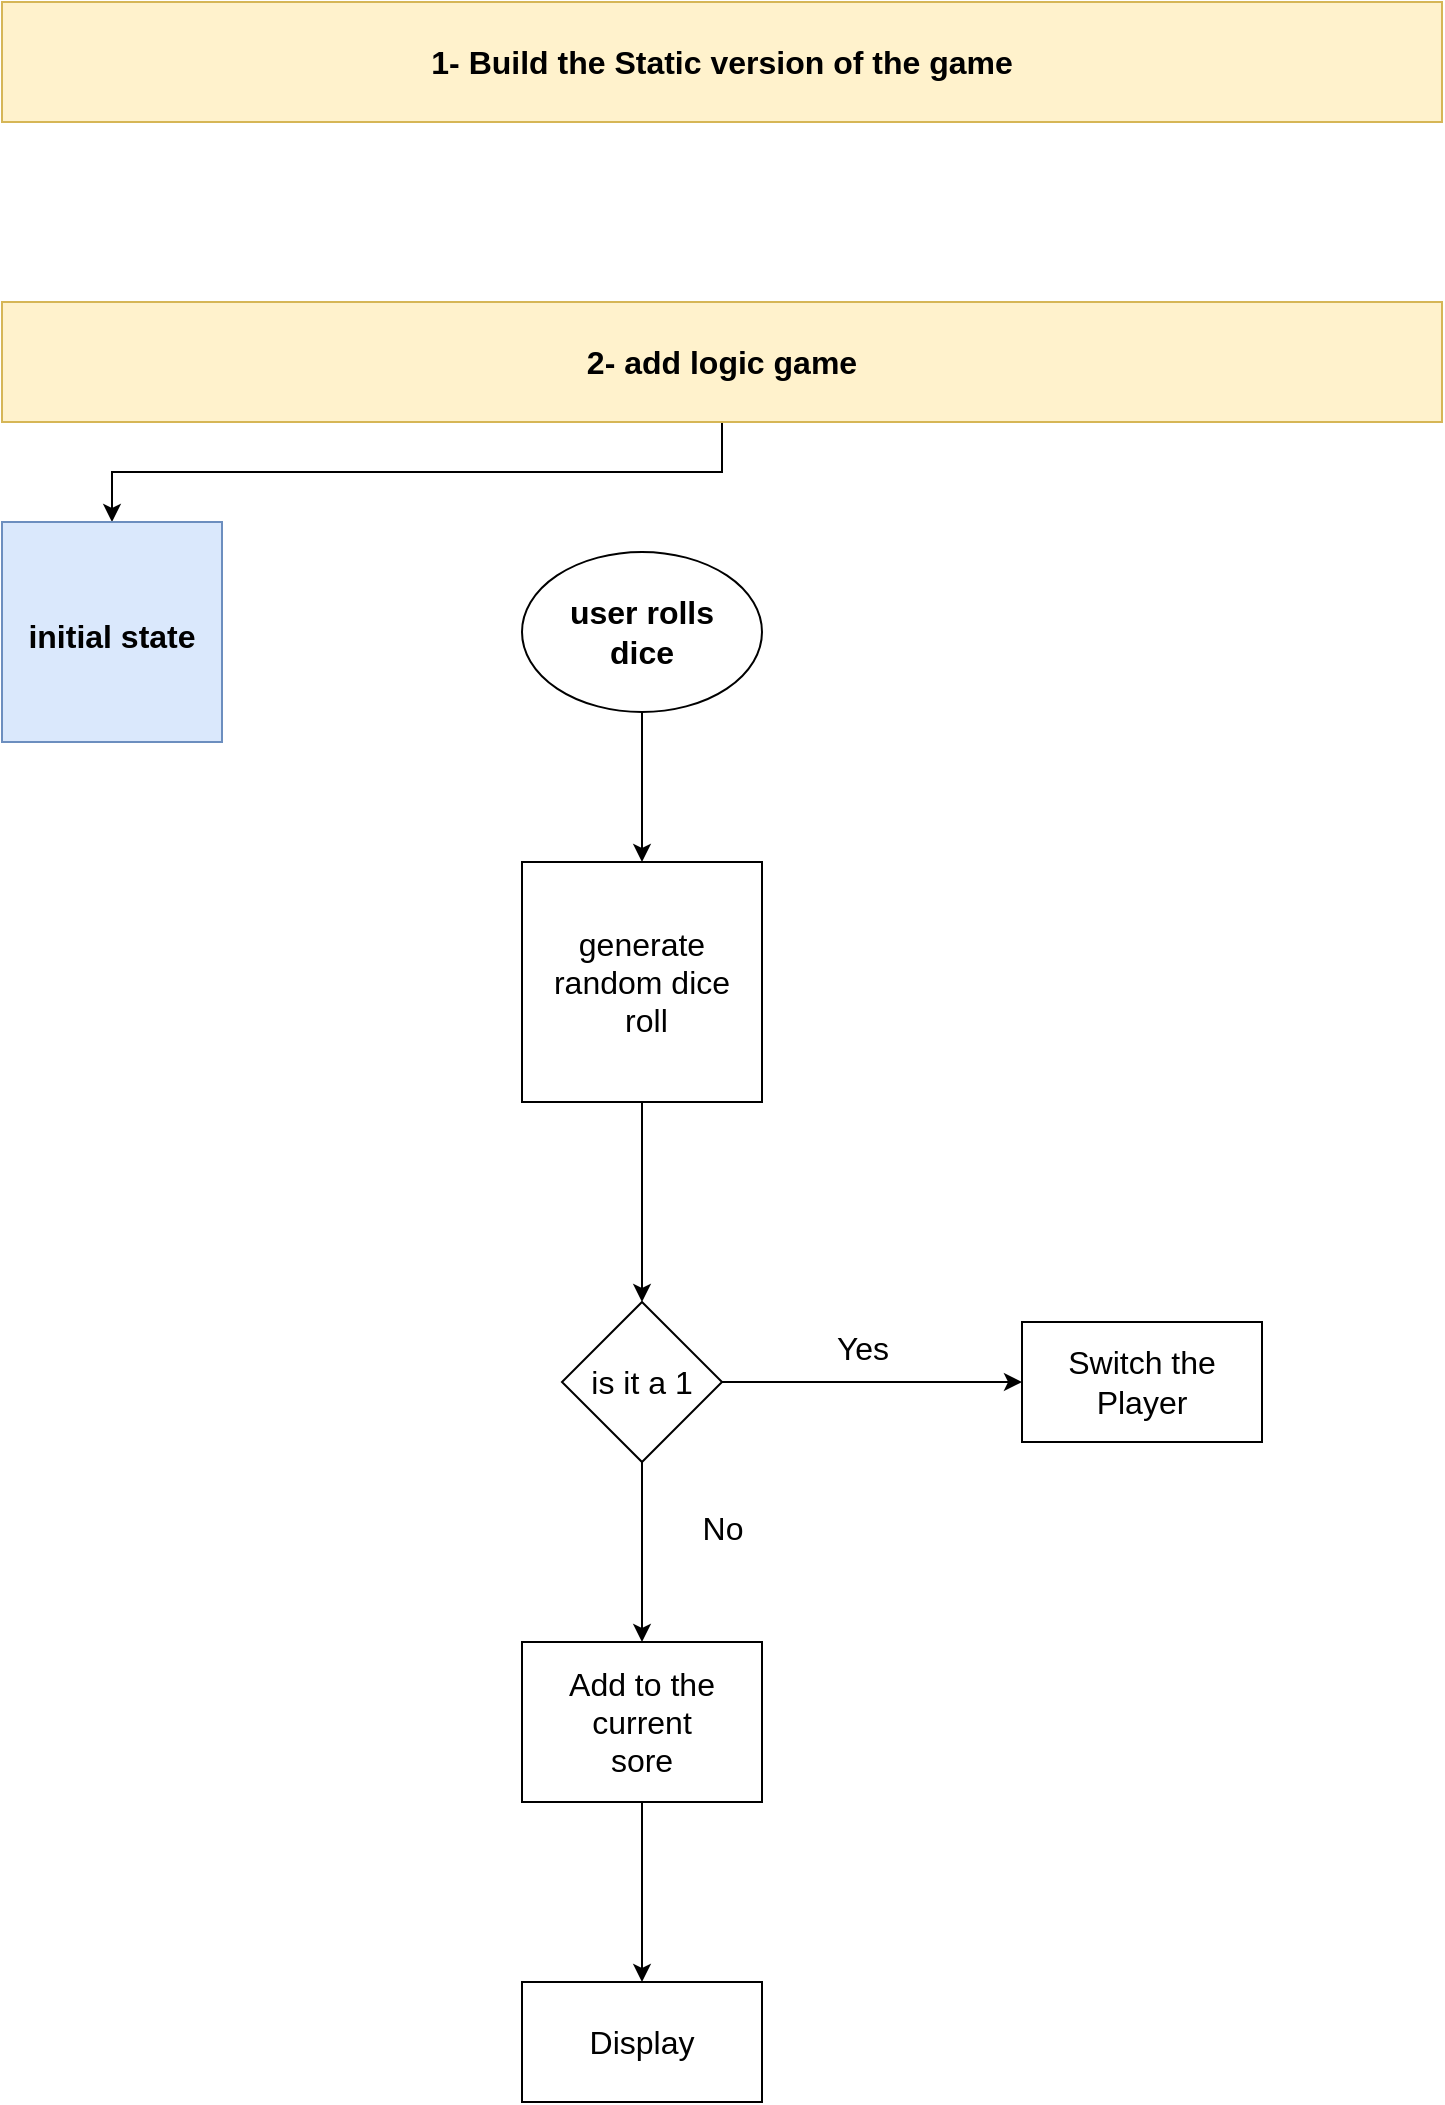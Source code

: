 <mxfile version="23.0.2" type="device">
  <diagram name="Page-1" id="xfam4sXokeeh6ayahsjx">
    <mxGraphModel dx="866" dy="558" grid="1" gridSize="10" guides="1" tooltips="1" connect="1" arrows="1" fold="1" page="1" pageScale="1" pageWidth="850" pageHeight="1100" background="none" math="0" shadow="0">
      <root>
        <mxCell id="0" />
        <mxCell id="1" parent="0" />
        <mxCell id="U7nlf6tqnG1k-A7loD41-1" value="1- Build the Static version of the game" style="rounded=0;whiteSpace=wrap;html=1;fontStyle=1;fontSize=16;fillColor=#fff2cc;strokeColor=#d6b656;" parent="1" vertex="1">
          <mxGeometry x="80" y="50" width="720" height="60" as="geometry" />
        </mxCell>
        <mxCell id="OPXwDxHvdaO52AK6WmsE-5" style="edgeStyle=orthogonalEdgeStyle;rounded=0;orthogonalLoop=1;jettySize=auto;html=1;entryX=0.5;entryY=0;entryDx=0;entryDy=0;" edge="1" parent="1" source="OPXwDxHvdaO52AK6WmsE-2" target="OPXwDxHvdaO52AK6WmsE-4">
          <mxGeometry relative="1" as="geometry" />
        </mxCell>
        <mxCell id="OPXwDxHvdaO52AK6WmsE-2" value="&lt;font size=&quot;1&quot; style=&quot;&quot;&gt;&lt;b style=&quot;font-size: 16px;&quot;&gt;2- add logic game&lt;/b&gt;&lt;/font&gt;" style="rounded=0;whiteSpace=wrap;html=1;fillColor=#fff2cc;strokeColor=#d6b656;" vertex="1" parent="1">
          <mxGeometry x="80" y="200" width="720" height="60" as="geometry" />
        </mxCell>
        <mxCell id="OPXwDxHvdaO52AK6WmsE-4" value="&lt;h1&gt;&lt;b&gt;&lt;font style=&quot;font-size: 16px;&quot;&gt;initial state&lt;/font&gt;&lt;/b&gt;&lt;/h1&gt;" style="whiteSpace=wrap;html=1;aspect=fixed;fillColor=#dae8fc;strokeColor=#6c8ebf;" vertex="1" parent="1">
          <mxGeometry x="80" y="310" width="110" height="110" as="geometry" />
        </mxCell>
        <mxCell id="OPXwDxHvdaO52AK6WmsE-9" style="edgeStyle=orthogonalEdgeStyle;rounded=0;orthogonalLoop=1;jettySize=auto;html=1;exitX=0.5;exitY=1;exitDx=0;exitDy=0;entryX=0.5;entryY=0;entryDx=0;entryDy=0;" edge="1" parent="1" source="OPXwDxHvdaO52AK6WmsE-7" target="OPXwDxHvdaO52AK6WmsE-8">
          <mxGeometry relative="1" as="geometry" />
        </mxCell>
        <mxCell id="OPXwDxHvdaO52AK6WmsE-7" value="&lt;h3&gt;&lt;span style=&quot;font-size: 16px;&quot;&gt;user rolls&lt;br&gt;&lt;/span&gt;&lt;span style=&quot;font-size: 16px;&quot;&gt;dice&lt;/span&gt;&lt;/h3&gt;" style="ellipse;whiteSpace=wrap;html=1;" vertex="1" parent="1">
          <mxGeometry x="340" y="325" width="120" height="80" as="geometry" />
        </mxCell>
        <mxCell id="OPXwDxHvdaO52AK6WmsE-11" value="" style="edgeStyle=orthogonalEdgeStyle;rounded=0;orthogonalLoop=1;jettySize=auto;html=1;" edge="1" parent="1" source="OPXwDxHvdaO52AK6WmsE-8" target="OPXwDxHvdaO52AK6WmsE-10">
          <mxGeometry relative="1" as="geometry" />
        </mxCell>
        <mxCell id="OPXwDxHvdaO52AK6WmsE-8" value="&lt;font style=&quot;font-size: 16px;&quot;&gt;generate random dice&lt;br&gt;&amp;nbsp;roll&lt;/font&gt;" style="whiteSpace=wrap;html=1;aspect=fixed;" vertex="1" parent="1">
          <mxGeometry x="340" y="480" width="120" height="120" as="geometry" />
        </mxCell>
        <mxCell id="OPXwDxHvdaO52AK6WmsE-13" value="" style="edgeStyle=orthogonalEdgeStyle;rounded=0;orthogonalLoop=1;jettySize=auto;html=1;" edge="1" parent="1" source="OPXwDxHvdaO52AK6WmsE-10" target="OPXwDxHvdaO52AK6WmsE-12">
          <mxGeometry relative="1" as="geometry" />
        </mxCell>
        <mxCell id="OPXwDxHvdaO52AK6WmsE-20" value="" style="edgeStyle=orthogonalEdgeStyle;rounded=0;orthogonalLoop=1;jettySize=auto;html=1;" edge="1" parent="1" source="OPXwDxHvdaO52AK6WmsE-10" target="OPXwDxHvdaO52AK6WmsE-19">
          <mxGeometry relative="1" as="geometry" />
        </mxCell>
        <mxCell id="OPXwDxHvdaO52AK6WmsE-10" value="&lt;font style=&quot;font-size: 16px;&quot;&gt;is it a 1&lt;/font&gt;" style="rhombus;whiteSpace=wrap;html=1;" vertex="1" parent="1">
          <mxGeometry x="360" y="700" width="80" height="80" as="geometry" />
        </mxCell>
        <mxCell id="OPXwDxHvdaO52AK6WmsE-18" value="" style="edgeStyle=orthogonalEdgeStyle;rounded=0;orthogonalLoop=1;jettySize=auto;html=1;" edge="1" parent="1" source="OPXwDxHvdaO52AK6WmsE-12" target="OPXwDxHvdaO52AK6WmsE-17">
          <mxGeometry relative="1" as="geometry" />
        </mxCell>
        <mxCell id="OPXwDxHvdaO52AK6WmsE-12" value="&lt;font style=&quot;font-size: 16px;&quot;&gt;Add to the current&lt;br&gt;sore&lt;/font&gt;" style="whiteSpace=wrap;html=1;" vertex="1" parent="1">
          <mxGeometry x="340" y="870" width="120" height="80" as="geometry" />
        </mxCell>
        <mxCell id="OPXwDxHvdaO52AK6WmsE-16" value="&lt;font style=&quot;font-size: 16px;&quot;&gt;No&lt;/font&gt;" style="text;html=1;align=center;verticalAlign=middle;resizable=0;points=[];autosize=1;strokeColor=none;fillColor=none;" vertex="1" parent="1">
          <mxGeometry x="420" y="798" width="40" height="30" as="geometry" />
        </mxCell>
        <mxCell id="OPXwDxHvdaO52AK6WmsE-17" value="&lt;font style=&quot;font-size: 16px;&quot;&gt;Display&lt;/font&gt;" style="whiteSpace=wrap;html=1;" vertex="1" parent="1">
          <mxGeometry x="340" y="1040" width="120" height="60" as="geometry" />
        </mxCell>
        <mxCell id="OPXwDxHvdaO52AK6WmsE-19" value="Switch the Player" style="whiteSpace=wrap;html=1;fontSize=16;" vertex="1" parent="1">
          <mxGeometry x="590" y="710" width="120" height="60" as="geometry" />
        </mxCell>
        <mxCell id="OPXwDxHvdaO52AK6WmsE-21" value="Yes" style="text;html=1;align=center;verticalAlign=middle;resizable=0;points=[];autosize=1;strokeColor=none;fillColor=none;fontSize=16;" vertex="1" parent="1">
          <mxGeometry x="485" y="708" width="50" height="30" as="geometry" />
        </mxCell>
      </root>
    </mxGraphModel>
  </diagram>
</mxfile>
